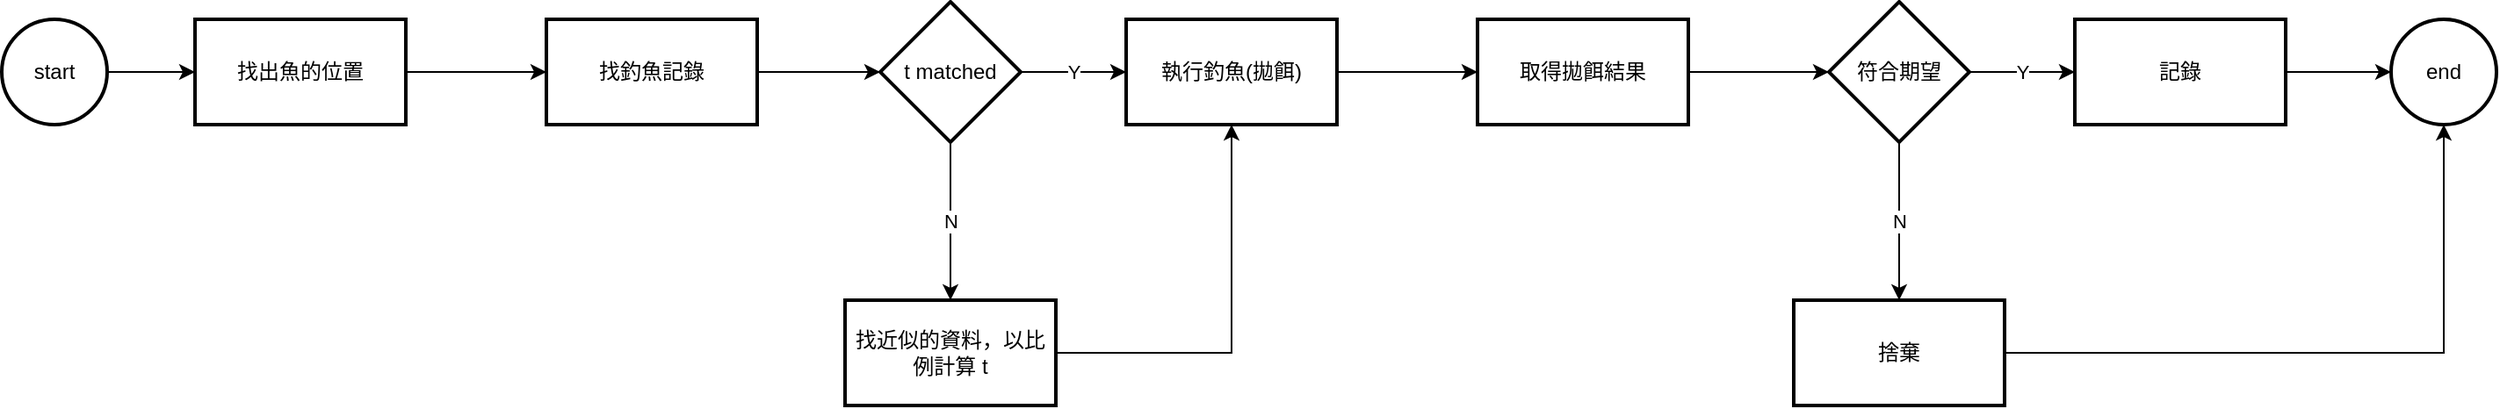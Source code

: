 <mxfile>
    <diagram id="JELy3HuAmmAU-s7Zyr0t" name="Page-1">
        <mxGraphModel dx="615" dy="472" grid="1" gridSize="10" guides="1" tooltips="1" connect="1" arrows="1" fold="1" page="1" pageScale="1" pageWidth="827" pageHeight="1169" math="0" shadow="0">
            <root>
                <mxCell id="0"/>
                <mxCell id="1" parent="0"/>
                <mxCell id="6" value="" style="edgeStyle=orthogonalEdgeStyle;rounded=0;orthogonalLoop=1;jettySize=auto;html=1;" parent="1" source="2" target="5" edge="1">
                    <mxGeometry relative="1" as="geometry"/>
                </mxCell>
                <mxCell id="2" value="start" style="strokeWidth=2;html=1;shape=mxgraph.flowchart.start_2;whiteSpace=wrap;" parent="1" vertex="1">
                    <mxGeometry x="60" y="130" width="60" height="60" as="geometry"/>
                </mxCell>
                <mxCell id="9" value="" style="edgeStyle=orthogonalEdgeStyle;rounded=0;orthogonalLoop=1;jettySize=auto;html=1;" parent="1" source="5" target="8" edge="1">
                    <mxGeometry relative="1" as="geometry"/>
                </mxCell>
                <mxCell id="5" value="找出魚的位置" style="whiteSpace=wrap;html=1;strokeWidth=2;" parent="1" vertex="1">
                    <mxGeometry x="170" y="130" width="120" height="60" as="geometry"/>
                </mxCell>
                <mxCell id="11" value="" style="edgeStyle=orthogonalEdgeStyle;rounded=0;orthogonalLoop=1;jettySize=auto;html=1;" parent="1" source="8" target="10" edge="1">
                    <mxGeometry relative="1" as="geometry"/>
                </mxCell>
                <mxCell id="8" value="找釣魚記錄" style="whiteSpace=wrap;html=1;strokeWidth=2;" parent="1" vertex="1">
                    <mxGeometry x="370" y="130" width="120" height="60" as="geometry"/>
                </mxCell>
                <mxCell id="13" value="Y" style="edgeStyle=orthogonalEdgeStyle;rounded=0;orthogonalLoop=1;jettySize=auto;html=1;" parent="1" source="10" target="12" edge="1">
                    <mxGeometry relative="1" as="geometry"/>
                </mxCell>
                <mxCell id="15" value="N" style="edgeStyle=orthogonalEdgeStyle;rounded=0;orthogonalLoop=1;jettySize=auto;html=1;" parent="1" source="10" target="14" edge="1">
                    <mxGeometry relative="1" as="geometry"/>
                </mxCell>
                <mxCell id="10" value="t matched" style="rhombus;whiteSpace=wrap;html=1;strokeWidth=2;" parent="1" vertex="1">
                    <mxGeometry x="560" y="120" width="80" height="80" as="geometry"/>
                </mxCell>
                <mxCell id="18" value="" style="edgeStyle=orthogonalEdgeStyle;rounded=0;orthogonalLoop=1;jettySize=auto;html=1;" parent="1" source="12" target="17" edge="1">
                    <mxGeometry relative="1" as="geometry"/>
                </mxCell>
                <mxCell id="12" value="執行釣魚(拋餌)" style="whiteSpace=wrap;html=1;strokeWidth=2;" parent="1" vertex="1">
                    <mxGeometry x="700" y="130" width="120" height="60" as="geometry"/>
                </mxCell>
                <mxCell id="16" style="edgeStyle=orthogonalEdgeStyle;rounded=0;orthogonalLoop=1;jettySize=auto;html=1;exitX=1;exitY=0.5;exitDx=0;exitDy=0;entryX=0.5;entryY=1;entryDx=0;entryDy=0;" parent="1" source="14" target="12" edge="1">
                    <mxGeometry relative="1" as="geometry"/>
                </mxCell>
                <mxCell id="14" value="找近似的資料，以比例計算 t" style="whiteSpace=wrap;html=1;strokeWidth=2;" parent="1" vertex="1">
                    <mxGeometry x="540" y="290" width="120" height="60" as="geometry"/>
                </mxCell>
                <mxCell id="20" value="" style="edgeStyle=orthogonalEdgeStyle;rounded=0;orthogonalLoop=1;jettySize=auto;html=1;" parent="1" source="17" target="19" edge="1">
                    <mxGeometry relative="1" as="geometry"/>
                </mxCell>
                <mxCell id="17" value="取得拋餌結果" style="whiteSpace=wrap;html=1;strokeWidth=2;" parent="1" vertex="1">
                    <mxGeometry x="900" y="130" width="120" height="60" as="geometry"/>
                </mxCell>
                <mxCell id="22" value="Y" style="edgeStyle=orthogonalEdgeStyle;rounded=0;orthogonalLoop=1;jettySize=auto;html=1;" parent="1" source="19" target="21" edge="1">
                    <mxGeometry relative="1" as="geometry"/>
                </mxCell>
                <mxCell id="24" value="N" style="edgeStyle=orthogonalEdgeStyle;rounded=0;orthogonalLoop=1;jettySize=auto;html=1;" parent="1" source="19" target="23" edge="1">
                    <mxGeometry relative="1" as="geometry"/>
                </mxCell>
                <mxCell id="19" value="符合期望" style="rhombus;whiteSpace=wrap;html=1;strokeWidth=2;" parent="1" vertex="1">
                    <mxGeometry x="1100" y="120" width="80" height="80" as="geometry"/>
                </mxCell>
                <mxCell id="27" value="" style="edgeStyle=orthogonalEdgeStyle;rounded=0;orthogonalLoop=1;jettySize=auto;html=1;" parent="1" source="21" target="25" edge="1">
                    <mxGeometry relative="1" as="geometry"/>
                </mxCell>
                <mxCell id="21" value="記錄" style="whiteSpace=wrap;html=1;strokeWidth=2;" parent="1" vertex="1">
                    <mxGeometry x="1240" y="130" width="120" height="60" as="geometry"/>
                </mxCell>
                <mxCell id="26" value="" style="edgeStyle=orthogonalEdgeStyle;rounded=0;orthogonalLoop=1;jettySize=auto;html=1;" parent="1" source="23" target="25" edge="1">
                    <mxGeometry relative="1" as="geometry"/>
                </mxCell>
                <mxCell id="23" value="捨棄" style="whiteSpace=wrap;html=1;strokeWidth=2;" parent="1" vertex="1">
                    <mxGeometry x="1080" y="290" width="120" height="60" as="geometry"/>
                </mxCell>
                <mxCell id="25" value="end" style="ellipse;whiteSpace=wrap;html=1;strokeWidth=2;" parent="1" vertex="1">
                    <mxGeometry x="1420" y="130" width="60" height="60" as="geometry"/>
                </mxCell>
            </root>
        </mxGraphModel>
    </diagram>
</mxfile>